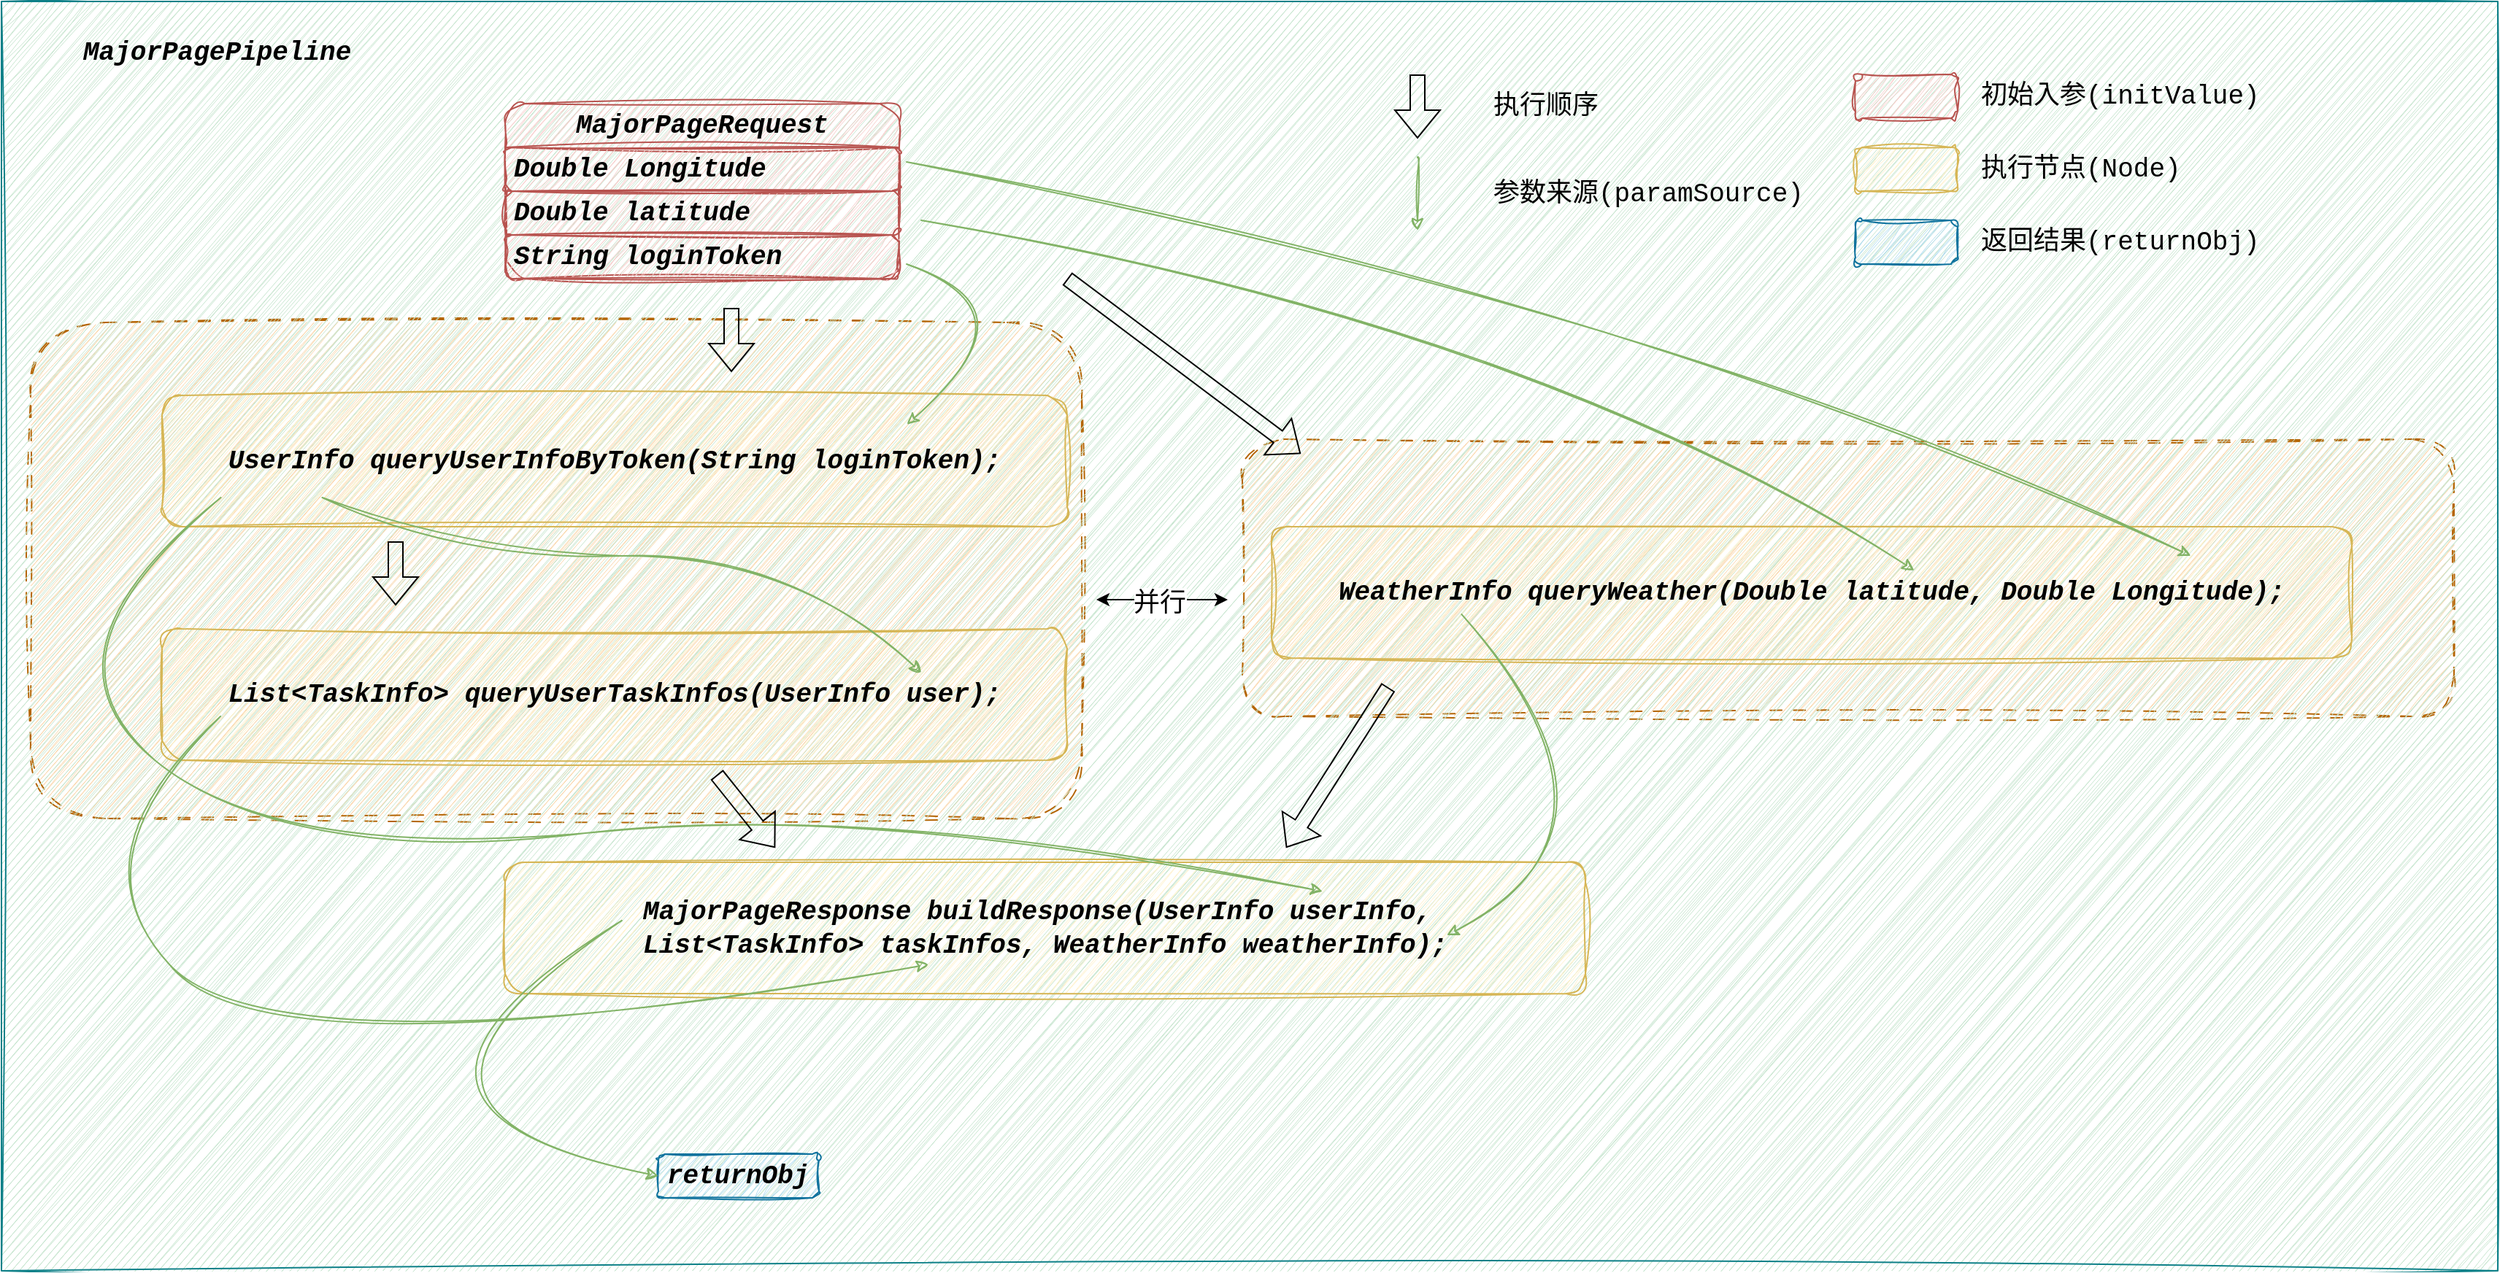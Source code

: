 <mxfile version="24.4.8" type="device">
  <diagram name="第 1 页" id="bbYAsJ9AS1H-cQh3gX90">
    <mxGraphModel dx="2074" dy="1197" grid="1" gridSize="10" guides="1" tooltips="1" connect="1" arrows="1" fold="1" page="1" pageScale="1" pageWidth="690" pageHeight="980" math="0" shadow="0">
      <root>
        <mxCell id="0" />
        <mxCell id="1" parent="0" />
        <mxCell id="YPaQVUYAeXkpW8j93ved-6" value="" style="rounded=1;whiteSpace=wrap;html=1;dashed=1;dashPattern=8 8;fillColor=#fad7ac;strokeColor=#b46504;sketch=1;curveFitting=1;jiggle=2;" vertex="1" parent="1">
          <mxGeometry x="30" y="230" width="720" height="340" as="geometry" />
        </mxCell>
        <mxCell id="YPaQVUYAeXkpW8j93ved-7" value="" style="rounded=1;whiteSpace=wrap;html=1;dashed=1;dashPattern=8 8;fillColor=#fad7ac;strokeColor=#b46504;sketch=1;curveFitting=1;jiggle=2;" vertex="1" parent="1">
          <mxGeometry x="860" y="310" width="830" height="190" as="geometry" />
        </mxCell>
        <mxCell id="JGUKwS1q1bDIkYwTgo52-17" value="" style="rounded=0;whiteSpace=wrap;html=1;sketch=1;curveFitting=1;jiggle=2;fillColor=#C8E6D0;strokeColor=#0e8088;" parent="1" vertex="1">
          <mxGeometry x="10" y="10" width="1710" height="870" as="geometry" />
        </mxCell>
        <mxCell id="vOWczvrueF11Am09t13T-1" value="&lt;i&gt;&lt;font size=&quot;1&quot; style=&quot;&quot; face=&quot;Courier New&quot;&gt;&lt;b style=&quot;font-size: 18px;&quot;&gt;UserInfo queryUserInfoByToken(String loginToken);&lt;/b&gt;&lt;/font&gt;&lt;/i&gt;" style="rounded=1;whiteSpace=wrap;html=1;fillColor=#fff2cc;strokeColor=#d6b656;sketch=1;curveFitting=1;jiggle=2;" parent="1" vertex="1">
          <mxGeometry x="120" y="280" width="620" height="90" as="geometry" />
        </mxCell>
        <mxCell id="JGUKwS1q1bDIkYwTgo52-1" value="&lt;i&gt;&lt;font size=&quot;1&quot; style=&quot;&quot; face=&quot;Courier New&quot;&gt;&lt;b style=&quot;font-size: 18px;&quot;&gt;List&amp;lt;TaskInfo&amp;gt; queryUserTaskInfos(UserInfo user);&lt;/b&gt;&lt;/font&gt;&lt;/i&gt;" style="rounded=1;whiteSpace=wrap;html=1;fillColor=#fff2cc;strokeColor=#d6b656;sketch=1;curveFitting=1;jiggle=2;" parent="1" vertex="1">
          <mxGeometry x="120" y="440" width="620" height="90" as="geometry" />
        </mxCell>
        <mxCell id="JGUKwS1q1bDIkYwTgo52-2" value="&lt;i&gt;&lt;font size=&quot;1&quot; style=&quot;&quot; face=&quot;Courier New&quot;&gt;&lt;b style=&quot;font-size: 18px;&quot;&gt;WeatherInfo queryWeather(Double&amp;nbsp;&lt;/b&gt;&lt;/font&gt;&lt;/i&gt;&lt;span style=&quot;background-color: initial; font-size: 18px;&quot;&gt;&lt;font face=&quot;Courier New&quot;&gt;&lt;b&gt;&lt;i&gt;latitude, Double&amp;nbsp;&lt;/i&gt;&lt;/b&gt;&lt;/font&gt;&lt;/span&gt;&lt;i&gt;&lt;font style=&quot;&quot; face=&quot;Courier New&quot;&gt;&lt;span style=&quot;font-size: 18px;&quot;&gt;&lt;b&gt;Longitude&lt;/b&gt;&lt;/span&gt;&lt;b style=&quot;font-size: 18px;&quot;&gt;);&lt;/b&gt;&lt;/font&gt;&lt;/i&gt;" style="rounded=1;whiteSpace=wrap;html=1;fillColor=#fff2cc;strokeColor=#d6b656;sketch=1;curveFitting=1;jiggle=2;" parent="1" vertex="1">
          <mxGeometry x="880" y="370" width="740" height="90" as="geometry" />
        </mxCell>
        <mxCell id="JGUKwS1q1bDIkYwTgo52-3" value="&lt;i&gt;&lt;font size=&quot;1&quot; style=&quot;&quot; face=&quot;Courier New&quot;&gt;&lt;b style=&quot;font-size: 18px;&quot;&gt;MajorPageResponse buildResponse(UserInfo&amp;nbsp;&lt;/b&gt;&lt;/font&gt;&lt;/i&gt;&lt;span style=&quot;background-color: initial; font-size: 18px;&quot;&gt;&lt;font face=&quot;Courier New&quot;&gt;&lt;b&gt;&lt;i&gt;userInfo,&amp;nbsp;&lt;/i&gt;&lt;/b&gt;&lt;/font&gt;&lt;/span&gt;&lt;div&gt;&lt;span style=&quot;background-color: initial; font-size: 18px;&quot;&gt;&lt;font face=&quot;Courier New&quot;&gt;&lt;b&gt;&lt;i&gt;List&amp;lt;TaskInfo&amp;gt; taskInfos, WeatherInfo weatherInfo&lt;/i&gt;&lt;/b&gt;&lt;/font&gt;&lt;/span&gt;&lt;i&gt;&lt;font style=&quot;&quot; face=&quot;Courier New&quot;&gt;&lt;b style=&quot;font-size: 18px;&quot;&gt;);&lt;/b&gt;&lt;/font&gt;&lt;/i&gt;&lt;/div&gt;" style="rounded=1;whiteSpace=wrap;html=1;fillColor=#fff2cc;strokeColor=#d6b656;sketch=1;curveFitting=1;jiggle=2;" parent="1" vertex="1">
          <mxGeometry x="355" y="600" width="740" height="90" as="geometry" />
        </mxCell>
        <mxCell id="JGUKwS1q1bDIkYwTgo52-4" value="&lt;font face=&quot;Courier New&quot; size=&quot;1&quot;&gt;&lt;i&gt;&lt;b style=&quot;font-size: 18px;&quot;&gt;MajorPageRequest&lt;/b&gt;&lt;/i&gt;&lt;/font&gt;" style="swimlane;fontStyle=0;childLayout=stackLayout;horizontal=1;startSize=30;horizontalStack=0;resizeParent=1;resizeParentMax=0;resizeLast=0;collapsible=1;marginBottom=0;whiteSpace=wrap;html=1;fillColor=#f8cecc;strokeColor=#b85450;sketch=1;curveFitting=1;jiggle=2;rounded=1;" parent="1" vertex="1">
          <mxGeometry x="355" y="80" width="270" height="120" as="geometry" />
        </mxCell>
        <mxCell id="JGUKwS1q1bDIkYwTgo52-5" value="&lt;span style=&quot;background-color: initial; text-align: center; font-size: 18px;&quot;&gt;&lt;font face=&quot;Courier New&quot;&gt;&lt;b&gt;&lt;i&gt;Double&amp;nbsp;&lt;/i&gt;&lt;/b&gt;&lt;/font&gt;&lt;/span&gt;&lt;i style=&quot;text-align: center;&quot;&gt;&lt;font face=&quot;Courier New&quot;&gt;&lt;span style=&quot;font-size: 18px;&quot;&gt;&lt;b&gt;Longitude&lt;/b&gt;&lt;/span&gt;&lt;/font&gt;&lt;/i&gt;" style="text;strokeColor=#b85450;fillColor=#f8cecc;align=left;verticalAlign=middle;spacingLeft=4;spacingRight=4;overflow=hidden;points=[[0,0.5],[1,0.5]];portConstraint=eastwest;rotatable=0;whiteSpace=wrap;html=1;sketch=1;curveFitting=1;jiggle=2;rounded=1;" parent="JGUKwS1q1bDIkYwTgo52-4" vertex="1">
          <mxGeometry y="30" width="270" height="30" as="geometry" />
        </mxCell>
        <mxCell id="JGUKwS1q1bDIkYwTgo52-6" value="&lt;i style=&quot;text-align: center;&quot;&gt;&lt;font size=&quot;1&quot; face=&quot;Courier New&quot;&gt;&lt;b style=&quot;font-size: 18px;&quot;&gt;Double&amp;nbsp;&lt;/b&gt;&lt;/font&gt;&lt;/i&gt;&lt;span style=&quot;text-align: center; background-color: initial; font-size: 18px;&quot;&gt;&lt;font face=&quot;Courier New&quot;&gt;&lt;b&gt;&lt;i&gt;latitude&lt;/i&gt;&lt;/b&gt;&lt;/font&gt;&lt;/span&gt;" style="text;strokeColor=#b85450;fillColor=#f8cecc;align=left;verticalAlign=middle;spacingLeft=4;spacingRight=4;overflow=hidden;points=[[0,0.5],[1,0.5]];portConstraint=eastwest;rotatable=0;whiteSpace=wrap;html=1;sketch=1;curveFitting=1;jiggle=2;rounded=1;" parent="JGUKwS1q1bDIkYwTgo52-4" vertex="1">
          <mxGeometry y="60" width="270" height="30" as="geometry" />
        </mxCell>
        <mxCell id="JGUKwS1q1bDIkYwTgo52-7" value="&lt;i style=&quot;text-align: center;&quot;&gt;&lt;font size=&quot;1&quot; face=&quot;Courier New&quot;&gt;&lt;b style=&quot;font-size: 18px;&quot;&gt;String loginToken&lt;/b&gt;&lt;/font&gt;&lt;/i&gt;" style="text;strokeColor=#b85450;fillColor=#f8cecc;align=left;verticalAlign=middle;spacingLeft=4;spacingRight=4;overflow=hidden;points=[[0,0.5],[1,0.5]];portConstraint=eastwest;rotatable=0;whiteSpace=wrap;html=1;sketch=1;curveFitting=1;jiggle=2;rounded=1;" parent="JGUKwS1q1bDIkYwTgo52-4" vertex="1">
          <mxGeometry y="90" width="270" height="30" as="geometry" />
        </mxCell>
        <mxCell id="JGUKwS1q1bDIkYwTgo52-9" value="" style="curved=1;endArrow=classic;html=1;rounded=0;fillColor=#d5e8d4;strokeColor=#82b366;sketch=1;curveFitting=1;jiggle=2;entryX=0.823;entryY=0.222;entryDx=0;entryDy=0;entryPerimeter=0;" parent="1" target="vOWczvrueF11Am09t13T-1" edge="1">
          <mxGeometry width="50" height="50" relative="1" as="geometry">
            <mxPoint x="630" y="190" as="sourcePoint" />
            <mxPoint x="610" y="320" as="targetPoint" />
            <Array as="points">
              <mxPoint x="720" y="220" />
            </Array>
          </mxGeometry>
        </mxCell>
        <mxCell id="JGUKwS1q1bDIkYwTgo52-10" value="" style="curved=1;endArrow=classic;html=1;rounded=0;fillColor=#d5e8d4;strokeColor=#82b366;sketch=1;curveFitting=1;jiggle=2;exitX=0.177;exitY=0.778;exitDx=0;exitDy=0;exitPerimeter=0;entryX=0.839;entryY=0.333;entryDx=0;entryDy=0;entryPerimeter=0;" parent="1" source="vOWczvrueF11Am09t13T-1" target="JGUKwS1q1bDIkYwTgo52-1" edge="1">
          <mxGeometry width="50" height="50" relative="1" as="geometry">
            <mxPoint x="250" y="350" as="sourcePoint" />
            <mxPoint x="600" y="410" as="targetPoint" />
            <Array as="points">
              <mxPoint x="320" y="390" />
              <mxPoint x="550" y="390" />
            </Array>
          </mxGeometry>
        </mxCell>
        <mxCell id="JGUKwS1q1bDIkYwTgo52-11" value="" style="curved=1;endArrow=classic;html=1;rounded=0;fillColor=#d5e8d4;strokeColor=#82b366;sketch=1;curveFitting=1;jiggle=2;entryX=0.595;entryY=0.333;entryDx=0;entryDy=0;entryPerimeter=0;" parent="1" target="JGUKwS1q1bDIkYwTgo52-2" edge="1">
          <mxGeometry width="50" height="50" relative="1" as="geometry">
            <mxPoint x="640" y="160" as="sourcePoint" />
            <mxPoint x="820" y="500" as="targetPoint" />
            <Array as="points">
              <mxPoint x="1060" y="230" />
            </Array>
          </mxGeometry>
        </mxCell>
        <mxCell id="JGUKwS1q1bDIkYwTgo52-12" value="" style="curved=1;endArrow=classic;html=1;rounded=0;fillColor=#d5e8d4;strokeColor=#82b366;sketch=1;curveFitting=1;jiggle=2;entryX=0.851;entryY=0.222;entryDx=0;entryDy=0;entryPerimeter=0;" parent="1" target="JGUKwS1q1bDIkYwTgo52-2" edge="1">
          <mxGeometry width="50" height="50" relative="1" as="geometry">
            <mxPoint x="630" y="120" as="sourcePoint" />
            <mxPoint x="560" y="570" as="targetPoint" />
            <Array as="points">
              <mxPoint x="1150" y="220" />
            </Array>
          </mxGeometry>
        </mxCell>
        <mxCell id="JGUKwS1q1bDIkYwTgo52-13" value="" style="curved=1;endArrow=classic;html=1;rounded=0;fillColor=#d5e8d4;strokeColor=#82b366;sketch=1;curveFitting=1;jiggle=2;exitX=0.065;exitY=0.778;exitDx=0;exitDy=0;exitPerimeter=0;" parent="1" source="vOWczvrueF11Am09t13T-1" edge="1">
          <mxGeometry width="50" height="50" relative="1" as="geometry">
            <mxPoint x="20" y="400" as="sourcePoint" />
            <mxPoint x="915" y="620" as="targetPoint" />
            <Array as="points">
              <mxPoint x="30" y="460" />
              <mxPoint x="200" y="600" />
              <mxPoint x="620" y="560" />
            </Array>
          </mxGeometry>
        </mxCell>
        <mxCell id="JGUKwS1q1bDIkYwTgo52-14" value="" style="curved=1;endArrow=classic;html=1;rounded=0;fillColor=#d5e8d4;strokeColor=#82b366;sketch=1;curveFitting=1;jiggle=2;entryX=0.392;entryY=0.778;entryDx=0;entryDy=0;entryPerimeter=0;" parent="1" target="JGUKwS1q1bDIkYwTgo52-3" edge="1">
          <mxGeometry width="50" height="50" relative="1" as="geometry">
            <mxPoint x="160" y="500" as="sourcePoint" />
            <mxPoint x="680" y="860" as="targetPoint" />
            <Array as="points">
              <mxPoint x="60" y="590" />
              <mxPoint x="190" y="750" />
            </Array>
          </mxGeometry>
        </mxCell>
        <mxCell id="JGUKwS1q1bDIkYwTgo52-15" value="" style="curved=1;endArrow=classic;html=1;rounded=0;fillColor=#d5e8d4;strokeColor=#82b366;sketch=1;curveFitting=1;jiggle=2;exitX=0.176;exitY=0.667;exitDx=0;exitDy=0;exitPerimeter=0;" parent="1" source="JGUKwS1q1bDIkYwTgo52-2" edge="1">
          <mxGeometry width="50" height="50" relative="1" as="geometry">
            <mxPoint x="280" y="550" as="sourcePoint" />
            <mxPoint x="1000" y="650" as="targetPoint" />
            <Array as="points">
              <mxPoint x="1140" y="580" />
            </Array>
          </mxGeometry>
        </mxCell>
        <mxCell id="JGUKwS1q1bDIkYwTgo52-18" value="&lt;div style=&quot;text-align: center;&quot;&gt;&lt;span style=&quot;background-color: initial; font-size: 18px;&quot;&gt;&lt;font face=&quot;Courier New&quot;&gt;&lt;b&gt;&lt;i&gt;returnObj&lt;/i&gt;&lt;/b&gt;&lt;/font&gt;&lt;/span&gt;&lt;/div&gt;" style="text;strokeColor=#10739e;fillColor=#b1ddf0;align=left;verticalAlign=middle;spacingLeft=4;spacingRight=4;overflow=hidden;points=[[0,0.5],[1,0.5]];portConstraint=eastwest;rotatable=0;whiteSpace=wrap;html=1;sketch=1;curveFitting=1;jiggle=2;rounded=1;" parent="1" vertex="1">
          <mxGeometry x="460" y="800" width="110" height="30" as="geometry" />
        </mxCell>
        <mxCell id="JGUKwS1q1bDIkYwTgo52-19" value="" style="curved=1;endArrow=classic;html=1;rounded=0;fillColor=#d5e8d4;strokeColor=#82b366;sketch=1;curveFitting=1;jiggle=2;entryX=0;entryY=0.5;entryDx=0;entryDy=0;exitX=0.108;exitY=0.444;exitDx=0;exitDy=0;exitPerimeter=0;" parent="1" source="JGUKwS1q1bDIkYwTgo52-3" target="JGUKwS1q1bDIkYwTgo52-18" edge="1">
          <mxGeometry width="50" height="50" relative="1" as="geometry">
            <mxPoint x="150" y="760" as="sourcePoint" />
            <mxPoint x="240" y="900" as="targetPoint" />
            <Array as="points">
              <mxPoint x="230" y="770" />
            </Array>
          </mxGeometry>
        </mxCell>
        <mxCell id="JGUKwS1q1bDIkYwTgo52-20" value="&lt;i style=&quot;font-family: &amp;quot;Courier New&amp;quot;; font-size: x-small; text-align: center;&quot;&gt;&lt;b style=&quot;font-size: 18px;&quot;&gt;MajorPagePipeline&lt;/b&gt;&lt;/i&gt;" style="text;strokeColor=none;fillColor=none;align=left;verticalAlign=middle;spacingLeft=4;spacingRight=4;overflow=hidden;points=[[0,0.5],[1,0.5]];portConstraint=eastwest;rotatable=0;whiteSpace=wrap;html=1;" parent="1" vertex="1">
          <mxGeometry x="60" y="30" width="200" height="30" as="geometry" />
        </mxCell>
        <mxCell id="JGUKwS1q1bDIkYwTgo52-24" value="" style="rounded=1;whiteSpace=wrap;html=1;sketch=1;jiggle=2;curveFitting=1;strokeColor=#b85450;align=center;verticalAlign=middle;fontFamily=Helvetica;fontSize=12;fontColor=default;fontStyle=0;fillColor=#f8cecc;" parent="1" vertex="1">
          <mxGeometry x="1280" y="60" width="70" height="30" as="geometry" />
        </mxCell>
        <mxCell id="JGUKwS1q1bDIkYwTgo52-25" value="" style="shape=flexArrow;endArrow=classic;html=1;rounded=0;exitX=0.098;exitY=1.033;exitDx=0;exitDy=0;exitPerimeter=0;entryX=0.098;entryY=-0.033;entryDx=0;entryDy=0;entryPerimeter=0;" parent="1" edge="1">
          <mxGeometry width="50" height="50" relative="1" as="geometry">
            <mxPoint x="980" y="60" as="sourcePoint" />
            <mxPoint x="980" y="104" as="targetPoint" />
          </mxGeometry>
        </mxCell>
        <mxCell id="JGUKwS1q1bDIkYwTgo52-26" value="" style="rounded=1;whiteSpace=wrap;html=1;sketch=1;jiggle=2;curveFitting=1;strokeColor=#d6b656;align=center;verticalAlign=middle;fontFamily=Helvetica;fontSize=12;fontColor=default;fontStyle=0;fillColor=#fff2cc;" parent="1" vertex="1">
          <mxGeometry x="1280" y="110" width="70" height="30" as="geometry" />
        </mxCell>
        <mxCell id="JGUKwS1q1bDIkYwTgo52-28" value="" style="rounded=1;whiteSpace=wrap;html=1;sketch=1;jiggle=2;curveFitting=1;strokeColor=#10739e;align=left;verticalAlign=middle;fontFamily=Helvetica;fontSize=12;fontColor=default;fontStyle=0;fillColor=#b1ddf0;spacingLeft=4;spacingRight=4;gradientColor=none;" parent="1" vertex="1">
          <mxGeometry x="1280" y="160" width="70" height="30" as="geometry" />
        </mxCell>
        <mxCell id="JGUKwS1q1bDIkYwTgo52-29" value="&lt;div style=&quot;text-align: center;&quot;&gt;&lt;span style=&quot;background-color: initial; font-size: 18px;&quot;&gt;&lt;font face=&quot;Courier New&quot;&gt;初始入参(initValue)&lt;/font&gt;&lt;/span&gt;&lt;/div&gt;" style="text;strokeColor=none;fillColor=none;align=left;verticalAlign=middle;spacingLeft=4;spacingRight=4;overflow=hidden;points=[[0,0.5],[1,0.5]];portConstraint=eastwest;rotatable=0;whiteSpace=wrap;html=1;" parent="1" vertex="1">
          <mxGeometry x="1360" y="60" width="210" height="30" as="geometry" />
        </mxCell>
        <mxCell id="JGUKwS1q1bDIkYwTgo52-31" value="&lt;div style=&quot;text-align: center;&quot;&gt;&lt;span style=&quot;background-color: initial; font-size: 18px;&quot;&gt;&lt;font face=&quot;Courier New&quot;&gt;执行节点(Node)&lt;/font&gt;&lt;/span&gt;&lt;/div&gt;" style="text;strokeColor=none;fillColor=none;align=left;verticalAlign=middle;spacingLeft=4;spacingRight=4;overflow=hidden;points=[[0,0.5],[1,0.5]];portConstraint=eastwest;rotatable=0;whiteSpace=wrap;html=1;" parent="1" vertex="1">
          <mxGeometry x="1360" y="110" width="210" height="30" as="geometry" />
        </mxCell>
        <mxCell id="JGUKwS1q1bDIkYwTgo52-32" value="&lt;div style=&quot;text-align: center;&quot;&gt;&lt;span style=&quot;background-color: initial; font-size: 18px;&quot;&gt;&lt;font face=&quot;Courier New&quot;&gt;返回结果(returnObj)&lt;/font&gt;&lt;/span&gt;&lt;/div&gt;" style="text;strokeColor=none;fillColor=none;align=left;verticalAlign=middle;spacingLeft=4;spacingRight=4;overflow=hidden;points=[[0,0.5],[1,0.5]];portConstraint=eastwest;rotatable=0;whiteSpace=wrap;html=1;" parent="1" vertex="1">
          <mxGeometry x="1360" y="160" width="210" height="30" as="geometry" />
        </mxCell>
        <mxCell id="JGUKwS1q1bDIkYwTgo52-33" value="&lt;div style=&quot;text-align: center;&quot;&gt;&lt;span style=&quot;background-color: initial; font-size: 18px;&quot;&gt;&lt;font face=&quot;Courier New&quot;&gt;执行顺序&lt;/font&gt;&lt;/span&gt;&lt;/div&gt;" style="text;strokeColor=none;fillColor=none;align=left;verticalAlign=middle;spacingLeft=4;spacingRight=4;overflow=hidden;points=[[0,0.5],[1,0.5]];portConstraint=eastwest;rotatable=0;whiteSpace=wrap;html=1;" parent="1" vertex="1">
          <mxGeometry x="1025.5" y="67" width="210" height="30" as="geometry" />
        </mxCell>
        <mxCell id="FAXZkEMfxZnQdSqHwnY_-1" value="" style="curved=1;endArrow=classic;html=1;rounded=0;sketch=1;jiggle=2;curveFitting=1;strokeColor=#82b366;align=center;verticalAlign=middle;fontFamily=Helvetica;fontSize=11;fontColor=default;labelBackgroundColor=default;fillColor=#d5e8d4;" parent="1" edge="1">
          <mxGeometry width="50" height="50" relative="1" as="geometry">
            <mxPoint x="980" y="117" as="sourcePoint" />
            <mxPoint x="980" y="167" as="targetPoint" />
            <Array as="points" />
          </mxGeometry>
        </mxCell>
        <mxCell id="FAXZkEMfxZnQdSqHwnY_-2" value="&lt;div style=&quot;text-align: center;&quot;&gt;&lt;span style=&quot;background-color: initial; font-size: 18px;&quot;&gt;&lt;font face=&quot;Courier New&quot;&gt;参数来源(paramSource)&lt;/font&gt;&lt;/span&gt;&lt;/div&gt;" style="text;strokeColor=none;fillColor=none;align=left;verticalAlign=middle;spacingLeft=4;spacingRight=4;overflow=hidden;points=[[0,0.5],[1,0.5]];portConstraint=eastwest;rotatable=0;whiteSpace=wrap;html=1;" parent="1" vertex="1">
          <mxGeometry x="1025.5" y="127" width="230" height="30" as="geometry" />
        </mxCell>
        <mxCell id="YPaQVUYAeXkpW8j93ved-1" value="" style="shape=flexArrow;endArrow=classic;html=1;rounded=0;exitX=0.098;exitY=1.033;exitDx=0;exitDy=0;exitPerimeter=0;entryX=0.098;entryY=-0.033;entryDx=0;entryDy=0;entryPerimeter=0;" edge="1" parent="1">
          <mxGeometry width="50" height="50" relative="1" as="geometry">
            <mxPoint x="510" y="220" as="sourcePoint" />
            <mxPoint x="510" y="264" as="targetPoint" />
          </mxGeometry>
        </mxCell>
        <mxCell id="YPaQVUYAeXkpW8j93ved-2" value="" style="shape=flexArrow;endArrow=classic;html=1;rounded=0;exitX=0.098;exitY=1.033;exitDx=0;exitDy=0;exitPerimeter=0;entryX=0.098;entryY=-0.033;entryDx=0;entryDy=0;entryPerimeter=0;" edge="1" parent="1">
          <mxGeometry width="50" height="50" relative="1" as="geometry">
            <mxPoint x="280" y="380" as="sourcePoint" />
            <mxPoint x="280" y="424" as="targetPoint" />
          </mxGeometry>
        </mxCell>
        <mxCell id="YPaQVUYAeXkpW8j93ved-3" value="" style="shape=flexArrow;endArrow=classic;html=1;rounded=0;exitX=0.098;exitY=1.033;exitDx=0;exitDy=0;exitPerimeter=0;" edge="1" parent="1">
          <mxGeometry width="50" height="50" relative="1" as="geometry">
            <mxPoint x="500" y="540" as="sourcePoint" />
            <mxPoint x="540" y="590" as="targetPoint" />
          </mxGeometry>
        </mxCell>
        <mxCell id="YPaQVUYAeXkpW8j93ved-4" value="" style="shape=flexArrow;endArrow=classic;html=1;rounded=0;exitX=0.098;exitY=1.033;exitDx=0;exitDy=0;exitPerimeter=0;" edge="1" parent="1">
          <mxGeometry width="50" height="50" relative="1" as="geometry">
            <mxPoint x="960" y="480" as="sourcePoint" />
            <mxPoint x="890" y="590" as="targetPoint" />
          </mxGeometry>
        </mxCell>
        <mxCell id="YPaQVUYAeXkpW8j93ved-5" value="" style="shape=flexArrow;endArrow=classic;html=1;rounded=0;exitX=0.098;exitY=1.033;exitDx=0;exitDy=0;exitPerimeter=0;" edge="1" parent="1">
          <mxGeometry width="50" height="50" relative="1" as="geometry">
            <mxPoint x="740" y="200" as="sourcePoint" />
            <mxPoint x="900" y="320" as="targetPoint" />
          </mxGeometry>
        </mxCell>
        <mxCell id="YPaQVUYAeXkpW8j93ved-8" value="" style="endArrow=classic;startArrow=classic;html=1;rounded=0;" edge="1" parent="1">
          <mxGeometry width="50" height="50" relative="1" as="geometry">
            <mxPoint x="760" y="420" as="sourcePoint" />
            <mxPoint x="850" y="420" as="targetPoint" />
          </mxGeometry>
        </mxCell>
        <mxCell id="YPaQVUYAeXkpW8j93ved-9" value="&lt;font face=&quot;Comic Sans MS&quot; style=&quot;font-size: 18px;&quot;&gt;并行&lt;/font&gt;" style="edgeLabel;html=1;align=center;verticalAlign=middle;resizable=0;points=[];" vertex="1" connectable="0" parent="YPaQVUYAeXkpW8j93ved-8">
          <mxGeometry x="-0.044" y="-2" relative="1" as="geometry">
            <mxPoint as="offset" />
          </mxGeometry>
        </mxCell>
      </root>
    </mxGraphModel>
  </diagram>
</mxfile>
